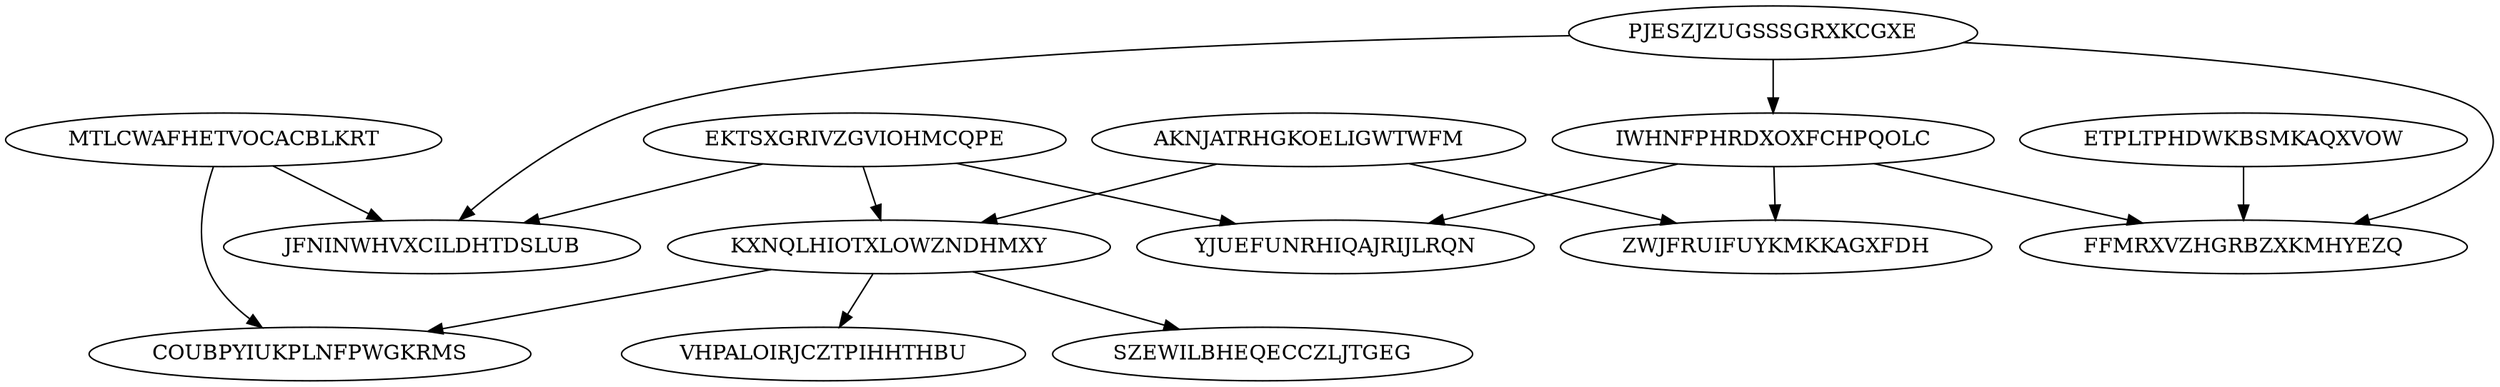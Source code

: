 digraph N14M17 {
	MTLCWAFHETVOCACBLKRT	[Weight=14];
	PJESZJZUGSSSGRXKCGXE	[Weight=16];
	EKTSXGRIVZGVIOHMCQPE	[Weight=17];
	AKNJATRHGKOELIGWTWFM	[Weight=14];
	KXNQLHIOTXLOWZNDHMXY	[Weight=12];
	IWHNFPHRDXOXFCHPQOLC	[Weight=15];
	ZWJFRUIFUYKMKKAGXFDH	[Weight=15];
	ETPLTPHDWKBSMKAQXVOW	[Weight=18];
	SZEWILBHEQECCZLJTGEG	[Weight=20];
	VHPALOIRJCZTPIHHTHBU	[Weight=20];
	COUBPYIUKPLNFPWGKRMS	[Weight=16];
	JFNINWHVXCILDHTDSLUB	[Weight=16];
	YJUEFUNRHIQAJRIJLRQN	[Weight=14];
	FFMRXVZHGRBZXKMHYEZQ	[Weight=13];
	IWHNFPHRDXOXFCHPQOLC -> YJUEFUNRHIQAJRIJLRQN [Weight=18];
	IWHNFPHRDXOXFCHPQOLC -> FFMRXVZHGRBZXKMHYEZQ [Weight=18];
	ETPLTPHDWKBSMKAQXVOW -> FFMRXVZHGRBZXKMHYEZQ [Weight=17];
	PJESZJZUGSSSGRXKCGXE -> JFNINWHVXCILDHTDSLUB [Weight=13];
	PJESZJZUGSSSGRXKCGXE -> IWHNFPHRDXOXFCHPQOLC [Weight=11];
	AKNJATRHGKOELIGWTWFM -> KXNQLHIOTXLOWZNDHMXY [Weight=20];
	KXNQLHIOTXLOWZNDHMXY -> SZEWILBHEQECCZLJTGEG [Weight=12];
	MTLCWAFHETVOCACBLKRT -> JFNINWHVXCILDHTDSLUB [Weight=12];
	PJESZJZUGSSSGRXKCGXE -> FFMRXVZHGRBZXKMHYEZQ [Weight=10];
	MTLCWAFHETVOCACBLKRT -> COUBPYIUKPLNFPWGKRMS [Weight=11];
	EKTSXGRIVZGVIOHMCQPE -> YJUEFUNRHIQAJRIJLRQN [Weight=18];
	EKTSXGRIVZGVIOHMCQPE -> JFNINWHVXCILDHTDSLUB [Weight=12];
	EKTSXGRIVZGVIOHMCQPE -> KXNQLHIOTXLOWZNDHMXY [Weight=17];
	IWHNFPHRDXOXFCHPQOLC -> ZWJFRUIFUYKMKKAGXFDH [Weight=11];
	KXNQLHIOTXLOWZNDHMXY -> COUBPYIUKPLNFPWGKRMS [Weight=19];
	AKNJATRHGKOELIGWTWFM -> ZWJFRUIFUYKMKKAGXFDH [Weight=19];
	KXNQLHIOTXLOWZNDHMXY -> VHPALOIRJCZTPIHHTHBU [Weight=13];
}
